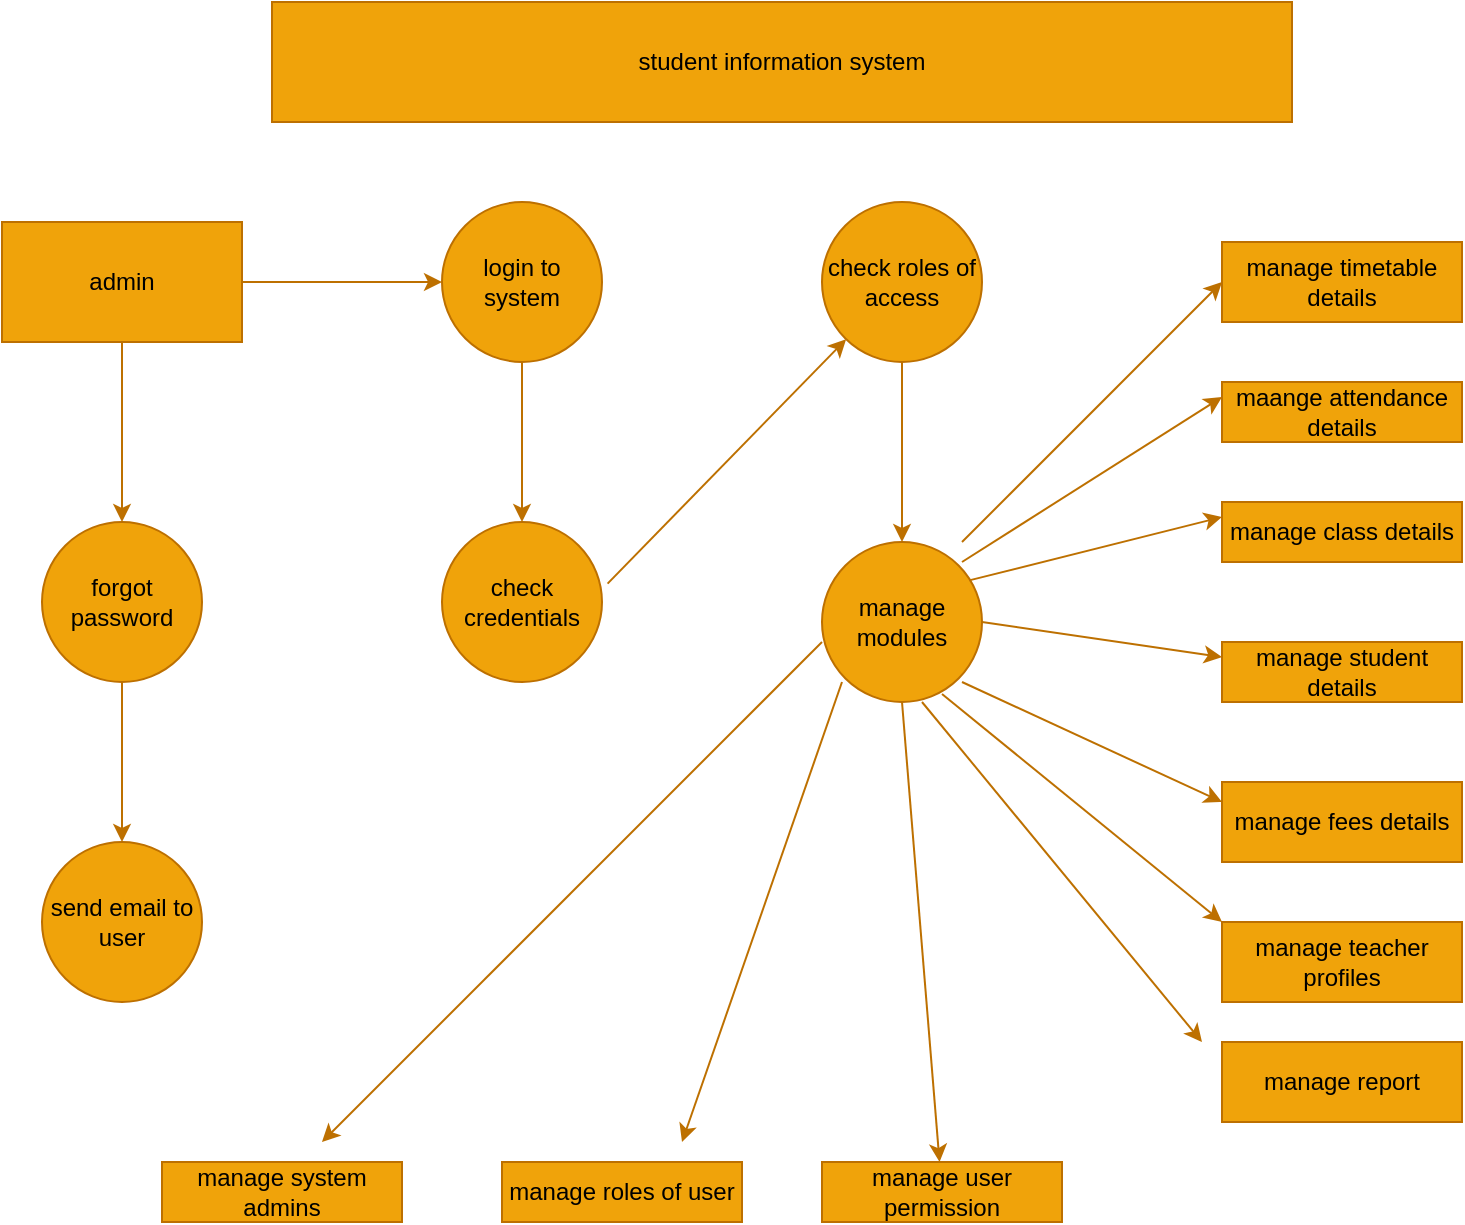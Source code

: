 <mxfile version="28.1.2">
  <diagram name="Page-1" id="qJfSPExgb9jJg6kkyexb">
    <mxGraphModel dx="1034" dy="570" grid="1" gridSize="10" guides="1" tooltips="1" connect="1" arrows="1" fold="1" page="1" pageScale="1" pageWidth="850" pageHeight="1100" math="0" shadow="0">
      <root>
        <mxCell id="0" />
        <mxCell id="1" parent="0" />
        <mxCell id="MH1AE3L3kjNaDT9TuJ2g-23" value="student information system" style="rounded=0;whiteSpace=wrap;html=1;fillColor=#f0a30a;fontColor=#000000;strokeColor=#BD7000;" vertex="1" parent="1">
          <mxGeometry x="175" y="40" width="510" height="60" as="geometry" />
        </mxCell>
        <mxCell id="MH1AE3L3kjNaDT9TuJ2g-26" value="" style="edgeStyle=orthogonalEdgeStyle;rounded=0;orthogonalLoop=1;jettySize=auto;html=1;fillColor=#f0a30a;strokeColor=#BD7000;" edge="1" parent="1" source="MH1AE3L3kjNaDT9TuJ2g-24" target="MH1AE3L3kjNaDT9TuJ2g-25">
          <mxGeometry relative="1" as="geometry" />
        </mxCell>
        <mxCell id="MH1AE3L3kjNaDT9TuJ2g-28" value="" style="edgeStyle=orthogonalEdgeStyle;rounded=0;orthogonalLoop=1;jettySize=auto;html=1;fillColor=#f0a30a;strokeColor=#BD7000;" edge="1" parent="1" source="MH1AE3L3kjNaDT9TuJ2g-24" target="MH1AE3L3kjNaDT9TuJ2g-27">
          <mxGeometry relative="1" as="geometry" />
        </mxCell>
        <mxCell id="MH1AE3L3kjNaDT9TuJ2g-24" value="admin" style="rounded=0;whiteSpace=wrap;html=1;fillColor=#f0a30a;fontColor=#000000;strokeColor=#BD7000;" vertex="1" parent="1">
          <mxGeometry x="40" y="150" width="120" height="60" as="geometry" />
        </mxCell>
        <mxCell id="MH1AE3L3kjNaDT9TuJ2g-30" value="" style="edgeStyle=orthogonalEdgeStyle;rounded=0;orthogonalLoop=1;jettySize=auto;html=1;fillColor=#f0a30a;strokeColor=#BD7000;" edge="1" parent="1" source="MH1AE3L3kjNaDT9TuJ2g-25" target="MH1AE3L3kjNaDT9TuJ2g-29">
          <mxGeometry relative="1" as="geometry" />
        </mxCell>
        <mxCell id="MH1AE3L3kjNaDT9TuJ2g-25" value="login to system" style="ellipse;whiteSpace=wrap;html=1;rounded=0;fillColor=#f0a30a;fontColor=#000000;strokeColor=#BD7000;" vertex="1" parent="1">
          <mxGeometry x="260" y="140" width="80" height="80" as="geometry" />
        </mxCell>
        <mxCell id="MH1AE3L3kjNaDT9TuJ2g-32" value="" style="edgeStyle=orthogonalEdgeStyle;rounded=0;orthogonalLoop=1;jettySize=auto;html=1;fillColor=#f0a30a;strokeColor=#BD7000;" edge="1" parent="1" source="MH1AE3L3kjNaDT9TuJ2g-27" target="MH1AE3L3kjNaDT9TuJ2g-31">
          <mxGeometry relative="1" as="geometry" />
        </mxCell>
        <mxCell id="MH1AE3L3kjNaDT9TuJ2g-27" value="forgot password" style="ellipse;whiteSpace=wrap;html=1;rounded=0;fillColor=#f0a30a;fontColor=#000000;strokeColor=#BD7000;" vertex="1" parent="1">
          <mxGeometry x="60" y="300" width="80" height="80" as="geometry" />
        </mxCell>
        <mxCell id="MH1AE3L3kjNaDT9TuJ2g-29" value="check credentials" style="ellipse;whiteSpace=wrap;html=1;rounded=0;direction=south;fillColor=#f0a30a;fontColor=#000000;strokeColor=#BD7000;" vertex="1" parent="1">
          <mxGeometry x="260" y="300" width="80" height="80" as="geometry" />
        </mxCell>
        <mxCell id="MH1AE3L3kjNaDT9TuJ2g-31" value="send email to user" style="ellipse;whiteSpace=wrap;html=1;rounded=0;fillColor=#f0a30a;fontColor=#000000;strokeColor=#BD7000;" vertex="1" parent="1">
          <mxGeometry x="60" y="460" width="80" height="80" as="geometry" />
        </mxCell>
        <mxCell id="MH1AE3L3kjNaDT9TuJ2g-33" value="" style="endArrow=classic;html=1;rounded=0;exitX=0.385;exitY=-0.035;exitDx=0;exitDy=0;exitPerimeter=0;fillColor=#f0a30a;strokeColor=#BD7000;" edge="1" parent="1" source="MH1AE3L3kjNaDT9TuJ2g-29" target="MH1AE3L3kjNaDT9TuJ2g-37">
          <mxGeometry width="50" height="50" relative="1" as="geometry">
            <mxPoint x="350" y="320" as="sourcePoint" />
            <mxPoint x="440" y="200" as="targetPoint" />
          </mxGeometry>
        </mxCell>
        <mxCell id="MH1AE3L3kjNaDT9TuJ2g-35" value="manage modules" style="ellipse;whiteSpace=wrap;html=1;aspect=fixed;fillColor=#f0a30a;fontColor=#000000;strokeColor=#BD7000;" vertex="1" parent="1">
          <mxGeometry x="450" y="310" width="80" height="80" as="geometry" />
        </mxCell>
        <mxCell id="MH1AE3L3kjNaDT9TuJ2g-51" value="" style="edgeStyle=orthogonalEdgeStyle;rounded=0;orthogonalLoop=1;jettySize=auto;html=1;fillColor=#f0a30a;strokeColor=#BD7000;" edge="1" parent="1" source="MH1AE3L3kjNaDT9TuJ2g-37" target="MH1AE3L3kjNaDT9TuJ2g-35">
          <mxGeometry relative="1" as="geometry" />
        </mxCell>
        <mxCell id="MH1AE3L3kjNaDT9TuJ2g-37" value="check roles of access" style="ellipse;whiteSpace=wrap;html=1;aspect=fixed;fillColor=#f0a30a;fontColor=#000000;strokeColor=#BD7000;" vertex="1" parent="1">
          <mxGeometry x="450" y="140" width="80" height="80" as="geometry" />
        </mxCell>
        <mxCell id="MH1AE3L3kjNaDT9TuJ2g-38" value="maange attendance details" style="rounded=0;whiteSpace=wrap;html=1;fillColor=#f0a30a;fontColor=#000000;strokeColor=#BD7000;" vertex="1" parent="1">
          <mxGeometry x="650" y="230" width="120" height="30" as="geometry" />
        </mxCell>
        <mxCell id="MH1AE3L3kjNaDT9TuJ2g-39" value="manage timetable details" style="rounded=0;whiteSpace=wrap;html=1;fillColor=#f0a30a;fontColor=#000000;strokeColor=#BD7000;" vertex="1" parent="1">
          <mxGeometry x="650" y="160" width="120" height="40" as="geometry" />
        </mxCell>
        <mxCell id="MH1AE3L3kjNaDT9TuJ2g-40" value="manage class details" style="rounded=0;whiteSpace=wrap;html=1;fillColor=#f0a30a;fontColor=#000000;strokeColor=#BD7000;" vertex="1" parent="1">
          <mxGeometry x="650" y="290" width="120" height="30" as="geometry" />
        </mxCell>
        <mxCell id="MH1AE3L3kjNaDT9TuJ2g-41" value="manage student details" style="rounded=0;whiteSpace=wrap;html=1;fillColor=#f0a30a;fontColor=#000000;strokeColor=#BD7000;" vertex="1" parent="1">
          <mxGeometry x="650" y="360" width="120" height="30" as="geometry" />
        </mxCell>
        <mxCell id="MH1AE3L3kjNaDT9TuJ2g-42" value="manage fees details" style="rounded=0;whiteSpace=wrap;html=1;fillColor=#f0a30a;fontColor=#000000;strokeColor=#BD7000;" vertex="1" parent="1">
          <mxGeometry x="650" y="430" width="120" height="40" as="geometry" />
        </mxCell>
        <mxCell id="MH1AE3L3kjNaDT9TuJ2g-43" value="manage teacher profiles" style="rounded=0;whiteSpace=wrap;html=1;fillColor=#f0a30a;fontColor=#000000;strokeColor=#BD7000;" vertex="1" parent="1">
          <mxGeometry x="650" y="500" width="120" height="40" as="geometry" />
        </mxCell>
        <mxCell id="MH1AE3L3kjNaDT9TuJ2g-45" value="manage roles of user" style="rounded=0;whiteSpace=wrap;html=1;fillColor=#f0a30a;fontColor=#000000;strokeColor=#BD7000;" vertex="1" parent="1">
          <mxGeometry x="290" y="620" width="120" height="30" as="geometry" />
        </mxCell>
        <mxCell id="MH1AE3L3kjNaDT9TuJ2g-46" value="manage user permission" style="rounded=0;whiteSpace=wrap;html=1;fillColor=#f0a30a;fontColor=#000000;strokeColor=#BD7000;" vertex="1" parent="1">
          <mxGeometry x="450" y="620" width="120" height="30" as="geometry" />
        </mxCell>
        <mxCell id="MH1AE3L3kjNaDT9TuJ2g-48" value="manage report" style="rounded=0;whiteSpace=wrap;html=1;fillColor=#f0a30a;fontColor=#000000;strokeColor=#BD7000;" vertex="1" parent="1">
          <mxGeometry x="650" y="560" width="120" height="40" as="geometry" />
        </mxCell>
        <mxCell id="MH1AE3L3kjNaDT9TuJ2g-50" value="manage system admins" style="rounded=0;whiteSpace=wrap;html=1;fillColor=#f0a30a;fontColor=#000000;strokeColor=#BD7000;" vertex="1" parent="1">
          <mxGeometry x="120" y="620" width="120" height="30" as="geometry" />
        </mxCell>
        <mxCell id="MH1AE3L3kjNaDT9TuJ2g-59" value="" style="endArrow=classic;html=1;rounded=0;entryX=0;entryY=0.5;entryDx=0;entryDy=0;fillColor=#f0a30a;strokeColor=#BD7000;" edge="1" parent="1" target="MH1AE3L3kjNaDT9TuJ2g-39">
          <mxGeometry width="50" height="50" relative="1" as="geometry">
            <mxPoint x="520" y="310" as="sourcePoint" />
            <mxPoint x="570" y="260" as="targetPoint" />
          </mxGeometry>
        </mxCell>
        <mxCell id="MH1AE3L3kjNaDT9TuJ2g-62" value="" style="endArrow=classic;html=1;rounded=0;entryX=0;entryY=0.25;entryDx=0;entryDy=0;exitX=0.92;exitY=0.24;exitDx=0;exitDy=0;exitPerimeter=0;fillColor=#f0a30a;strokeColor=#BD7000;" edge="1" parent="1" source="MH1AE3L3kjNaDT9TuJ2g-35" target="MH1AE3L3kjNaDT9TuJ2g-40">
          <mxGeometry width="50" height="50" relative="1" as="geometry">
            <mxPoint x="540" y="340" as="sourcePoint" />
            <mxPoint x="580" y="310" as="targetPoint" />
          </mxGeometry>
        </mxCell>
        <mxCell id="MH1AE3L3kjNaDT9TuJ2g-63" value="" style="endArrow=classic;html=1;rounded=0;entryX=0;entryY=0.25;entryDx=0;entryDy=0;fillColor=#f0a30a;strokeColor=#BD7000;" edge="1" parent="1" target="MH1AE3L3kjNaDT9TuJ2g-38">
          <mxGeometry width="50" height="50" relative="1" as="geometry">
            <mxPoint x="520" y="320" as="sourcePoint" />
            <mxPoint x="570" y="270" as="targetPoint" />
          </mxGeometry>
        </mxCell>
        <mxCell id="MH1AE3L3kjNaDT9TuJ2g-65" value="" style="endArrow=classic;html=1;rounded=0;entryX=0;entryY=0.25;entryDx=0;entryDy=0;exitX=1;exitY=0.5;exitDx=0;exitDy=0;fillColor=#f0a30a;strokeColor=#BD7000;" edge="1" parent="1" source="MH1AE3L3kjNaDT9TuJ2g-35" target="MH1AE3L3kjNaDT9TuJ2g-41">
          <mxGeometry width="50" height="50" relative="1" as="geometry">
            <mxPoint x="540" y="340" as="sourcePoint" />
            <mxPoint x="590" y="300" as="targetPoint" />
          </mxGeometry>
        </mxCell>
        <mxCell id="MH1AE3L3kjNaDT9TuJ2g-67" value="" style="endArrow=classic;html=1;rounded=0;entryX=0;entryY=0.25;entryDx=0;entryDy=0;fillColor=#f0a30a;strokeColor=#BD7000;" edge="1" parent="1" target="MH1AE3L3kjNaDT9TuJ2g-42">
          <mxGeometry width="50" height="50" relative="1" as="geometry">
            <mxPoint x="520" y="380" as="sourcePoint" />
            <mxPoint x="570" y="330" as="targetPoint" />
          </mxGeometry>
        </mxCell>
        <mxCell id="MH1AE3L3kjNaDT9TuJ2g-68" value="" style="endArrow=classic;html=1;rounded=0;entryX=0;entryY=0;entryDx=0;entryDy=0;exitX=0.75;exitY=0.95;exitDx=0;exitDy=0;exitPerimeter=0;fillColor=#f0a30a;strokeColor=#BD7000;" edge="1" parent="1" source="MH1AE3L3kjNaDT9TuJ2g-35" target="MH1AE3L3kjNaDT9TuJ2g-43">
          <mxGeometry width="50" height="50" relative="1" as="geometry">
            <mxPoint x="500" y="390" as="sourcePoint" />
            <mxPoint x="550" y="340" as="targetPoint" />
          </mxGeometry>
        </mxCell>
        <mxCell id="MH1AE3L3kjNaDT9TuJ2g-69" value="" style="endArrow=classic;html=1;rounded=0;exitX=0.625;exitY=1;exitDx=0;exitDy=0;exitPerimeter=0;fillColor=#f0a30a;strokeColor=#BD7000;" edge="1" parent="1" source="MH1AE3L3kjNaDT9TuJ2g-35">
          <mxGeometry width="50" height="50" relative="1" as="geometry">
            <mxPoint x="480" y="400" as="sourcePoint" />
            <mxPoint x="640" y="560" as="targetPoint" />
          </mxGeometry>
        </mxCell>
        <mxCell id="MH1AE3L3kjNaDT9TuJ2g-73" value="" style="endArrow=classic;html=1;rounded=0;exitX=0.5;exitY=1;exitDx=0;exitDy=0;fillColor=#f0a30a;strokeColor=#BD7000;" edge="1" parent="1" source="MH1AE3L3kjNaDT9TuJ2g-35" target="MH1AE3L3kjNaDT9TuJ2g-46">
          <mxGeometry width="50" height="50" relative="1" as="geometry">
            <mxPoint x="480" y="390" as="sourcePoint" />
            <mxPoint x="530" y="340" as="targetPoint" />
          </mxGeometry>
        </mxCell>
        <mxCell id="MH1AE3L3kjNaDT9TuJ2g-74" value="" style="endArrow=classic;html=1;rounded=0;fillColor=#f0a30a;strokeColor=#BD7000;" edge="1" parent="1">
          <mxGeometry width="50" height="50" relative="1" as="geometry">
            <mxPoint x="460" y="380" as="sourcePoint" />
            <mxPoint x="380" y="610" as="targetPoint" />
          </mxGeometry>
        </mxCell>
        <mxCell id="MH1AE3L3kjNaDT9TuJ2g-75" value="" style="endArrow=classic;html=1;rounded=0;fillColor=#f0a30a;strokeColor=#BD7000;" edge="1" parent="1">
          <mxGeometry width="50" height="50" relative="1" as="geometry">
            <mxPoint x="450" y="360" as="sourcePoint" />
            <mxPoint x="200" y="610" as="targetPoint" />
          </mxGeometry>
        </mxCell>
      </root>
    </mxGraphModel>
  </diagram>
</mxfile>
